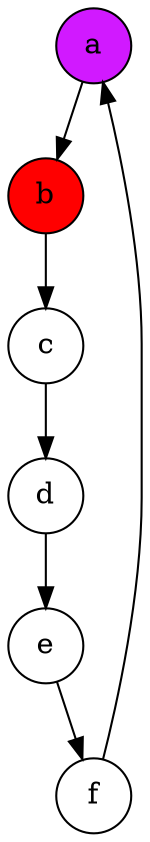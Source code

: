 digraph test {
  node[shape=circle]
  splines=spline
  a[style=filled fillcolor="0.8,0.9,1.0"]
  b[style=filled fillcolor=red]
  a -> b -> c -> d -> e -> f -> a;
}
